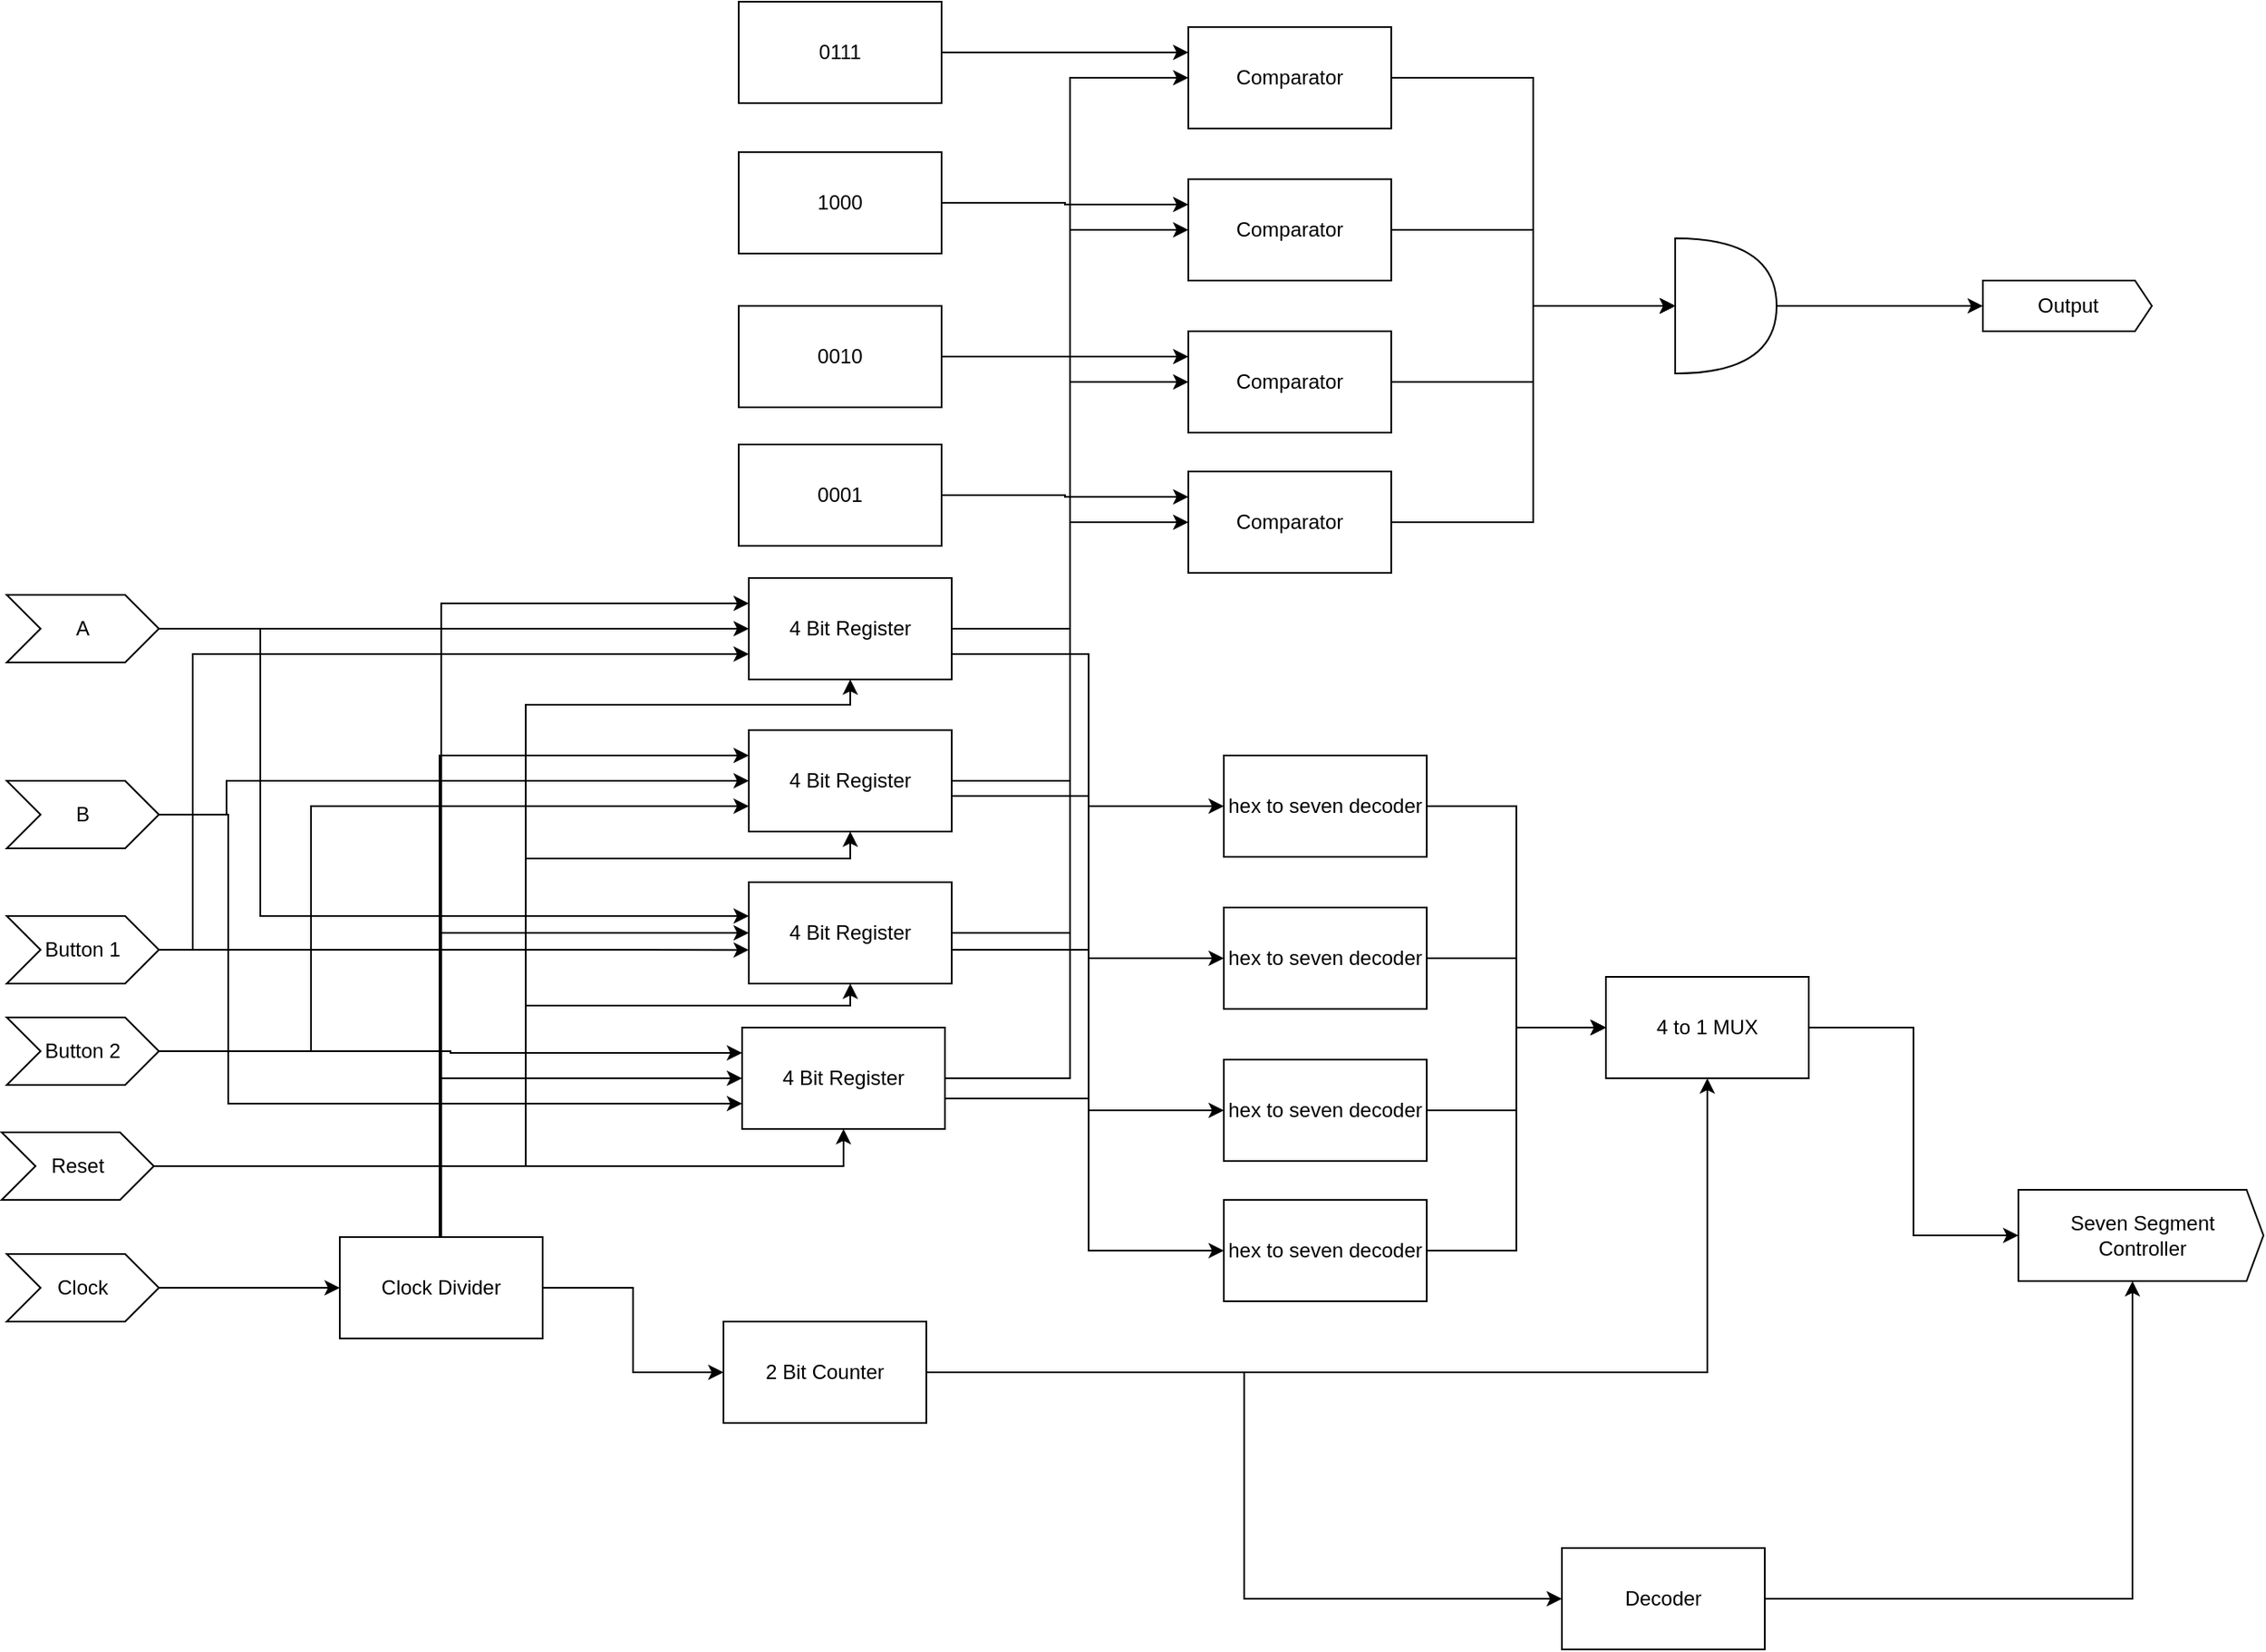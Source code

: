 <mxfile version="21.6.8" type="github">
  <diagram name="Page-1" id="7iQI0XhJTUdTtdxksedm">
    <mxGraphModel dx="1948" dy="1008" grid="0" gridSize="10" guides="1" tooltips="1" connect="1" arrows="1" fold="1" page="1" pageScale="1" pageWidth="1654" pageHeight="2336" math="0" shadow="0">
      <root>
        <mxCell id="0" />
        <mxCell id="1" parent="0" />
        <mxCell id="j7TbNcUkvabFL7DzDwBI-13" style="edgeStyle=orthogonalEdgeStyle;rounded=0;orthogonalLoop=1;jettySize=auto;html=1;" parent="1" source="j7TbNcUkvabFL7DzDwBI-1" target="j7TbNcUkvabFL7DzDwBI-5" edge="1">
          <mxGeometry relative="1" as="geometry" />
        </mxCell>
        <mxCell id="j7TbNcUkvabFL7DzDwBI-14" style="edgeStyle=orthogonalEdgeStyle;rounded=0;orthogonalLoop=1;jettySize=auto;html=1;entryX=0;entryY=0.334;entryDx=0;entryDy=0;entryPerimeter=0;" parent="1" source="j7TbNcUkvabFL7DzDwBI-1" target="j7TbNcUkvabFL7DzDwBI-7" edge="1">
          <mxGeometry relative="1" as="geometry">
            <Array as="points">
              <mxPoint x="320" y="400" />
              <mxPoint x="320" y="570" />
            </Array>
          </mxGeometry>
        </mxCell>
        <mxCell id="j7TbNcUkvabFL7DzDwBI-1" value="A" style="shape=step;perimeter=stepPerimeter;whiteSpace=wrap;html=1;fixedSize=1;" parent="1" vertex="1">
          <mxGeometry x="170" y="380" width="90" height="40" as="geometry" />
        </mxCell>
        <mxCell id="j7TbNcUkvabFL7DzDwBI-15" style="edgeStyle=orthogonalEdgeStyle;rounded=0;orthogonalLoop=1;jettySize=auto;html=1;" parent="1" source="j7TbNcUkvabFL7DzDwBI-2" target="j7TbNcUkvabFL7DzDwBI-6" edge="1">
          <mxGeometry relative="1" as="geometry">
            <Array as="points">
              <mxPoint x="300" y="510" />
              <mxPoint x="300" y="490" />
            </Array>
          </mxGeometry>
        </mxCell>
        <mxCell id="j7TbNcUkvabFL7DzDwBI-27" style="edgeStyle=orthogonalEdgeStyle;rounded=0;orthogonalLoop=1;jettySize=auto;html=1;entryX=0;entryY=0.75;entryDx=0;entryDy=0;" parent="1" source="j7TbNcUkvabFL7DzDwBI-2" target="j7TbNcUkvabFL7DzDwBI-8" edge="1">
          <mxGeometry relative="1" as="geometry">
            <Array as="points">
              <mxPoint x="301" y="510" />
              <mxPoint x="301" y="681" />
            </Array>
          </mxGeometry>
        </mxCell>
        <mxCell id="j7TbNcUkvabFL7DzDwBI-2" value="B" style="shape=step;perimeter=stepPerimeter;whiteSpace=wrap;html=1;fixedSize=1;" parent="1" vertex="1">
          <mxGeometry x="170" y="490" width="90" height="40" as="geometry" />
        </mxCell>
        <mxCell id="j7TbNcUkvabFL7DzDwBI-18" style="edgeStyle=orthogonalEdgeStyle;rounded=0;orthogonalLoop=1;jettySize=auto;html=1;entryX=0;entryY=0.75;entryDx=0;entryDy=0;" parent="1" source="j7TbNcUkvabFL7DzDwBI-3" target="j7TbNcUkvabFL7DzDwBI-5" edge="1">
          <mxGeometry relative="1" as="geometry">
            <Array as="points">
              <mxPoint x="280" y="590" />
              <mxPoint x="280" y="415" />
            </Array>
          </mxGeometry>
        </mxCell>
        <mxCell id="j7TbNcUkvabFL7DzDwBI-21" style="edgeStyle=orthogonalEdgeStyle;rounded=0;orthogonalLoop=1;jettySize=auto;html=1;entryX=0;entryY=0.668;entryDx=0;entryDy=0;entryPerimeter=0;" parent="1" source="j7TbNcUkvabFL7DzDwBI-3" target="j7TbNcUkvabFL7DzDwBI-7" edge="1">
          <mxGeometry relative="1" as="geometry" />
        </mxCell>
        <mxCell id="j7TbNcUkvabFL7DzDwBI-3" value="Button 1" style="shape=step;perimeter=stepPerimeter;whiteSpace=wrap;html=1;fixedSize=1;" parent="1" vertex="1">
          <mxGeometry x="170" y="570" width="90" height="40" as="geometry" />
        </mxCell>
        <mxCell id="j7TbNcUkvabFL7DzDwBI-22" style="edgeStyle=orthogonalEdgeStyle;rounded=0;orthogonalLoop=1;jettySize=auto;html=1;entryX=0;entryY=0.75;entryDx=0;entryDy=0;" parent="1" source="j7TbNcUkvabFL7DzDwBI-4" target="j7TbNcUkvabFL7DzDwBI-6" edge="1">
          <mxGeometry relative="1" as="geometry">
            <Array as="points">
              <mxPoint x="350" y="650" />
              <mxPoint x="350" y="505" />
            </Array>
          </mxGeometry>
        </mxCell>
        <mxCell id="j7TbNcUkvabFL7DzDwBI-25" style="edgeStyle=orthogonalEdgeStyle;rounded=0;orthogonalLoop=1;jettySize=auto;html=1;entryX=0;entryY=0.25;entryDx=0;entryDy=0;" parent="1" source="j7TbNcUkvabFL7DzDwBI-4" target="j7TbNcUkvabFL7DzDwBI-8" edge="1">
          <mxGeometry relative="1" as="geometry" />
        </mxCell>
        <mxCell id="j7TbNcUkvabFL7DzDwBI-4" value="Button 2" style="shape=step;perimeter=stepPerimeter;whiteSpace=wrap;html=1;fixedSize=1;" parent="1" vertex="1">
          <mxGeometry x="170" y="630" width="90" height="40" as="geometry" />
        </mxCell>
        <mxCell id="j7TbNcUkvabFL7DzDwBI-40" style="edgeStyle=orthogonalEdgeStyle;rounded=0;orthogonalLoop=1;jettySize=auto;html=1;entryX=0;entryY=0.5;entryDx=0;entryDy=0;" parent="1" source="j7TbNcUkvabFL7DzDwBI-5" target="j7TbNcUkvabFL7DzDwBI-36" edge="1">
          <mxGeometry relative="1" as="geometry" />
        </mxCell>
        <mxCell id="j7TbNcUkvabFL7DzDwBI-49" style="edgeStyle=orthogonalEdgeStyle;rounded=0;orthogonalLoop=1;jettySize=auto;html=1;entryX=0;entryY=0.5;entryDx=0;entryDy=0;" parent="1" source="j7TbNcUkvabFL7DzDwBI-5" target="j7TbNcUkvabFL7DzDwBI-44" edge="1">
          <mxGeometry relative="1" as="geometry">
            <Array as="points">
              <mxPoint x="810" y="415" />
              <mxPoint x="810" y="505" />
            </Array>
          </mxGeometry>
        </mxCell>
        <mxCell id="j7TbNcUkvabFL7DzDwBI-5" value="4 Bit Register" style="rounded=0;whiteSpace=wrap;html=1;" parent="1" vertex="1">
          <mxGeometry x="609" y="370" width="120" height="60" as="geometry" />
        </mxCell>
        <mxCell id="j7TbNcUkvabFL7DzDwBI-41" style="edgeStyle=orthogonalEdgeStyle;rounded=0;orthogonalLoop=1;jettySize=auto;html=1;entryX=0;entryY=0.5;entryDx=0;entryDy=0;" parent="1" source="j7TbNcUkvabFL7DzDwBI-6" target="j7TbNcUkvabFL7DzDwBI-37" edge="1">
          <mxGeometry relative="1" as="geometry" />
        </mxCell>
        <mxCell id="j7TbNcUkvabFL7DzDwBI-50" style="edgeStyle=orthogonalEdgeStyle;rounded=0;orthogonalLoop=1;jettySize=auto;html=1;entryX=0;entryY=0.5;entryDx=0;entryDy=0;" parent="1" source="j7TbNcUkvabFL7DzDwBI-6" target="j7TbNcUkvabFL7DzDwBI-45" edge="1">
          <mxGeometry relative="1" as="geometry">
            <Array as="points">
              <mxPoint x="810" y="499" />
              <mxPoint x="810" y="595" />
            </Array>
          </mxGeometry>
        </mxCell>
        <mxCell id="j7TbNcUkvabFL7DzDwBI-6" value="4 Bit Register" style="rounded=0;whiteSpace=wrap;html=1;" parent="1" vertex="1">
          <mxGeometry x="609" y="460" width="120" height="60" as="geometry" />
        </mxCell>
        <mxCell id="j7TbNcUkvabFL7DzDwBI-42" style="edgeStyle=orthogonalEdgeStyle;rounded=0;orthogonalLoop=1;jettySize=auto;html=1;entryX=0;entryY=0.5;entryDx=0;entryDy=0;" parent="1" source="j7TbNcUkvabFL7DzDwBI-7" target="j7TbNcUkvabFL7DzDwBI-38" edge="1">
          <mxGeometry relative="1" as="geometry" />
        </mxCell>
        <mxCell id="j7TbNcUkvabFL7DzDwBI-51" style="edgeStyle=orthogonalEdgeStyle;rounded=0;orthogonalLoop=1;jettySize=auto;html=1;entryX=0;entryY=0.5;entryDx=0;entryDy=0;" parent="1" source="j7TbNcUkvabFL7DzDwBI-7" target="j7TbNcUkvabFL7DzDwBI-46" edge="1">
          <mxGeometry relative="1" as="geometry">
            <Array as="points">
              <mxPoint x="810" y="590" />
              <mxPoint x="810" y="685" />
            </Array>
          </mxGeometry>
        </mxCell>
        <mxCell id="j7TbNcUkvabFL7DzDwBI-7" value="4 Bit Register" style="rounded=0;whiteSpace=wrap;html=1;" parent="1" vertex="1">
          <mxGeometry x="609" y="550" width="120" height="60" as="geometry" />
        </mxCell>
        <mxCell id="j7TbNcUkvabFL7DzDwBI-43" style="edgeStyle=orthogonalEdgeStyle;rounded=0;orthogonalLoop=1;jettySize=auto;html=1;entryX=0;entryY=0.5;entryDx=0;entryDy=0;" parent="1" source="j7TbNcUkvabFL7DzDwBI-8" target="j7TbNcUkvabFL7DzDwBI-39" edge="1">
          <mxGeometry relative="1" as="geometry">
            <Array as="points">
              <mxPoint x="799" y="666" />
              <mxPoint x="799" y="337" />
            </Array>
          </mxGeometry>
        </mxCell>
        <mxCell id="j7TbNcUkvabFL7DzDwBI-52" style="edgeStyle=orthogonalEdgeStyle;rounded=0;orthogonalLoop=1;jettySize=auto;html=1;entryX=0;entryY=0.5;entryDx=0;entryDy=0;" parent="1" source="j7TbNcUkvabFL7DzDwBI-8" target="j7TbNcUkvabFL7DzDwBI-47" edge="1">
          <mxGeometry relative="1" as="geometry">
            <Array as="points">
              <mxPoint x="810" y="678" />
              <mxPoint x="810" y="768" />
            </Array>
          </mxGeometry>
        </mxCell>
        <mxCell id="j7TbNcUkvabFL7DzDwBI-8" value="4 Bit Register" style="rounded=0;whiteSpace=wrap;html=1;" parent="1" vertex="1">
          <mxGeometry x="605" y="636" width="120" height="60" as="geometry" />
        </mxCell>
        <mxCell id="j7TbNcUkvabFL7DzDwBI-12" value="" style="edgeStyle=orthogonalEdgeStyle;rounded=0;orthogonalLoop=1;jettySize=auto;html=1;" parent="1" source="j7TbNcUkvabFL7DzDwBI-9" target="j7TbNcUkvabFL7DzDwBI-11" edge="1">
          <mxGeometry relative="1" as="geometry" />
        </mxCell>
        <mxCell id="j7TbNcUkvabFL7DzDwBI-9" value="Clock" style="shape=step;perimeter=stepPerimeter;whiteSpace=wrap;html=1;fixedSize=1;" parent="1" vertex="1">
          <mxGeometry x="170" y="770" width="90" height="40" as="geometry" />
        </mxCell>
        <mxCell id="j7TbNcUkvabFL7DzDwBI-29" style="edgeStyle=orthogonalEdgeStyle;rounded=0;orthogonalLoop=1;jettySize=auto;html=1;entryX=0;entryY=0.5;entryDx=0;entryDy=0;" parent="1" source="j7TbNcUkvabFL7DzDwBI-11" target="j7TbNcUkvabFL7DzDwBI-8" edge="1">
          <mxGeometry relative="1" as="geometry">
            <Array as="points">
              <mxPoint x="427" y="666" />
            </Array>
          </mxGeometry>
        </mxCell>
        <mxCell id="j7TbNcUkvabFL7DzDwBI-31" style="edgeStyle=orthogonalEdgeStyle;rounded=0;orthogonalLoop=1;jettySize=auto;html=1;entryX=0;entryY=0.5;entryDx=0;entryDy=0;" parent="1" source="j7TbNcUkvabFL7DzDwBI-11" target="j7TbNcUkvabFL7DzDwBI-7" edge="1">
          <mxGeometry relative="1" as="geometry">
            <Array as="points">
              <mxPoint x="427" y="580" />
            </Array>
          </mxGeometry>
        </mxCell>
        <mxCell id="j7TbNcUkvabFL7DzDwBI-33" style="edgeStyle=orthogonalEdgeStyle;rounded=0;orthogonalLoop=1;jettySize=auto;html=1;entryX=0;entryY=0.25;entryDx=0;entryDy=0;" parent="1" source="j7TbNcUkvabFL7DzDwBI-11" target="j7TbNcUkvabFL7DzDwBI-6" edge="1">
          <mxGeometry relative="1" as="geometry">
            <Array as="points">
              <mxPoint x="426" y="475" />
            </Array>
          </mxGeometry>
        </mxCell>
        <mxCell id="j7TbNcUkvabFL7DzDwBI-34" style="edgeStyle=orthogonalEdgeStyle;rounded=0;orthogonalLoop=1;jettySize=auto;html=1;entryX=0;entryY=0.25;entryDx=0;entryDy=0;" parent="1" source="j7TbNcUkvabFL7DzDwBI-11" target="j7TbNcUkvabFL7DzDwBI-5" edge="1">
          <mxGeometry relative="1" as="geometry">
            <Array as="points">
              <mxPoint x="427" y="385" />
            </Array>
          </mxGeometry>
        </mxCell>
        <mxCell id="2xtCYBQMcIRFBoawVPcu-21" style="edgeStyle=orthogonalEdgeStyle;rounded=0;orthogonalLoop=1;jettySize=auto;html=1;" parent="1" source="j7TbNcUkvabFL7DzDwBI-11" target="2xtCYBQMcIRFBoawVPcu-20" edge="1">
          <mxGeometry relative="1" as="geometry" />
        </mxCell>
        <mxCell id="j7TbNcUkvabFL7DzDwBI-11" value="Clock Divider" style="rounded=0;whiteSpace=wrap;html=1;" parent="1" vertex="1">
          <mxGeometry x="367" y="760" width="120" height="60" as="geometry" />
        </mxCell>
        <mxCell id="2xtCYBQMcIRFBoawVPcu-7" style="edgeStyle=orthogonalEdgeStyle;rounded=0;orthogonalLoop=1;jettySize=auto;html=1;entryX=0;entryY=0.5;entryDx=0;entryDy=0;entryPerimeter=0;" parent="1" source="j7TbNcUkvabFL7DzDwBI-36" target="2xtCYBQMcIRFBoawVPcu-6" edge="1">
          <mxGeometry relative="1" as="geometry" />
        </mxCell>
        <mxCell id="j7TbNcUkvabFL7DzDwBI-36" value="Comparator" style="rounded=0;whiteSpace=wrap;html=1;" parent="1" vertex="1">
          <mxGeometry x="869" y="44" width="120" height="60" as="geometry" />
        </mxCell>
        <mxCell id="2xtCYBQMcIRFBoawVPcu-8" style="edgeStyle=orthogonalEdgeStyle;rounded=0;orthogonalLoop=1;jettySize=auto;html=1;entryX=0;entryY=0.5;entryDx=0;entryDy=0;entryPerimeter=0;" parent="1" source="j7TbNcUkvabFL7DzDwBI-37" target="2xtCYBQMcIRFBoawVPcu-6" edge="1">
          <mxGeometry relative="1" as="geometry" />
        </mxCell>
        <mxCell id="j7TbNcUkvabFL7DzDwBI-37" value="Comparator" style="rounded=0;whiteSpace=wrap;html=1;" parent="1" vertex="1">
          <mxGeometry x="869" y="134" width="120" height="60" as="geometry" />
        </mxCell>
        <mxCell id="2xtCYBQMcIRFBoawVPcu-9" style="edgeStyle=orthogonalEdgeStyle;rounded=0;orthogonalLoop=1;jettySize=auto;html=1;entryX=0;entryY=0.5;entryDx=0;entryDy=0;entryPerimeter=0;" parent="1" source="j7TbNcUkvabFL7DzDwBI-38" target="2xtCYBQMcIRFBoawVPcu-6" edge="1">
          <mxGeometry relative="1" as="geometry" />
        </mxCell>
        <mxCell id="j7TbNcUkvabFL7DzDwBI-38" value="Comparator" style="rounded=0;whiteSpace=wrap;html=1;" parent="1" vertex="1">
          <mxGeometry x="869" y="224" width="120" height="60" as="geometry" />
        </mxCell>
        <mxCell id="2xtCYBQMcIRFBoawVPcu-10" style="edgeStyle=orthogonalEdgeStyle;rounded=0;orthogonalLoop=1;jettySize=auto;html=1;entryX=0;entryY=0.5;entryDx=0;entryDy=0;entryPerimeter=0;" parent="1" source="j7TbNcUkvabFL7DzDwBI-39" target="2xtCYBQMcIRFBoawVPcu-6" edge="1">
          <mxGeometry relative="1" as="geometry" />
        </mxCell>
        <mxCell id="j7TbNcUkvabFL7DzDwBI-39" value="Comparator" style="rounded=0;whiteSpace=wrap;html=1;" parent="1" vertex="1">
          <mxGeometry x="869" y="307" width="120" height="60" as="geometry" />
        </mxCell>
        <mxCell id="2xtCYBQMcIRFBoawVPcu-16" style="edgeStyle=orthogonalEdgeStyle;rounded=0;orthogonalLoop=1;jettySize=auto;html=1;entryX=0;entryY=0.5;entryDx=0;entryDy=0;" parent="1" source="j7TbNcUkvabFL7DzDwBI-44" target="2xtCYBQMcIRFBoawVPcu-15" edge="1">
          <mxGeometry relative="1" as="geometry" />
        </mxCell>
        <mxCell id="j7TbNcUkvabFL7DzDwBI-44" value="hex to seven decoder" style="rounded=0;whiteSpace=wrap;html=1;" parent="1" vertex="1">
          <mxGeometry x="890" y="475" width="120" height="60" as="geometry" />
        </mxCell>
        <mxCell id="2xtCYBQMcIRFBoawVPcu-17" style="edgeStyle=orthogonalEdgeStyle;rounded=0;orthogonalLoop=1;jettySize=auto;html=1;entryX=0;entryY=0.5;entryDx=0;entryDy=0;" parent="1" source="j7TbNcUkvabFL7DzDwBI-45" target="2xtCYBQMcIRFBoawVPcu-15" edge="1">
          <mxGeometry relative="1" as="geometry" />
        </mxCell>
        <mxCell id="j7TbNcUkvabFL7DzDwBI-45" value="hex to seven decoder" style="rounded=0;whiteSpace=wrap;html=1;" parent="1" vertex="1">
          <mxGeometry x="890" y="565" width="120" height="60" as="geometry" />
        </mxCell>
        <mxCell id="2xtCYBQMcIRFBoawVPcu-18" style="edgeStyle=orthogonalEdgeStyle;rounded=0;orthogonalLoop=1;jettySize=auto;html=1;entryX=0;entryY=0.5;entryDx=0;entryDy=0;" parent="1" source="j7TbNcUkvabFL7DzDwBI-46" target="2xtCYBQMcIRFBoawVPcu-15" edge="1">
          <mxGeometry relative="1" as="geometry" />
        </mxCell>
        <mxCell id="j7TbNcUkvabFL7DzDwBI-46" value="hex to seven decoder" style="rounded=0;whiteSpace=wrap;html=1;" parent="1" vertex="1">
          <mxGeometry x="890" y="655" width="120" height="60" as="geometry" />
        </mxCell>
        <mxCell id="2xtCYBQMcIRFBoawVPcu-19" style="edgeStyle=orthogonalEdgeStyle;rounded=0;orthogonalLoop=1;jettySize=auto;html=1;entryX=0;entryY=0.5;entryDx=0;entryDy=0;" parent="1" source="j7TbNcUkvabFL7DzDwBI-47" target="2xtCYBQMcIRFBoawVPcu-15" edge="1">
          <mxGeometry relative="1" as="geometry" />
        </mxCell>
        <mxCell id="j7TbNcUkvabFL7DzDwBI-47" value="hex to seven decoder" style="rounded=0;whiteSpace=wrap;html=1;" parent="1" vertex="1">
          <mxGeometry x="890" y="738" width="120" height="60" as="geometry" />
        </mxCell>
        <mxCell id="2xtCYBQMcIRFBoawVPcu-2" style="edgeStyle=orthogonalEdgeStyle;rounded=0;orthogonalLoop=1;jettySize=auto;html=1;entryX=0.5;entryY=1;entryDx=0;entryDy=0;" parent="1" source="2xtCYBQMcIRFBoawVPcu-1" target="j7TbNcUkvabFL7DzDwBI-8" edge="1">
          <mxGeometry relative="1" as="geometry" />
        </mxCell>
        <mxCell id="2xtCYBQMcIRFBoawVPcu-3" style="edgeStyle=orthogonalEdgeStyle;rounded=0;orthogonalLoop=1;jettySize=auto;html=1;entryX=0.5;entryY=1;entryDx=0;entryDy=0;" parent="1" source="2xtCYBQMcIRFBoawVPcu-1" target="j7TbNcUkvabFL7DzDwBI-7" edge="1">
          <mxGeometry relative="1" as="geometry">
            <Array as="points">
              <mxPoint x="477" y="718" />
              <mxPoint x="477" y="623" />
              <mxPoint x="669" y="623" />
            </Array>
          </mxGeometry>
        </mxCell>
        <mxCell id="2xtCYBQMcIRFBoawVPcu-4" style="edgeStyle=orthogonalEdgeStyle;rounded=0;orthogonalLoop=1;jettySize=auto;html=1;" parent="1" source="2xtCYBQMcIRFBoawVPcu-1" target="j7TbNcUkvabFL7DzDwBI-6" edge="1">
          <mxGeometry relative="1" as="geometry">
            <Array as="points">
              <mxPoint x="477" y="718" />
              <mxPoint x="477" y="536" />
              <mxPoint x="669" y="536" />
            </Array>
          </mxGeometry>
        </mxCell>
        <mxCell id="2xtCYBQMcIRFBoawVPcu-5" style="edgeStyle=orthogonalEdgeStyle;rounded=0;orthogonalLoop=1;jettySize=auto;html=1;" parent="1" source="2xtCYBQMcIRFBoawVPcu-1" target="j7TbNcUkvabFL7DzDwBI-5" edge="1">
          <mxGeometry relative="1" as="geometry">
            <Array as="points">
              <mxPoint x="477" y="718" />
              <mxPoint x="477" y="445" />
              <mxPoint x="669" y="445" />
            </Array>
          </mxGeometry>
        </mxCell>
        <mxCell id="2xtCYBQMcIRFBoawVPcu-1" value="Reset" style="shape=step;perimeter=stepPerimeter;whiteSpace=wrap;html=1;fixedSize=1;" parent="1" vertex="1">
          <mxGeometry x="167" y="698" width="90" height="40" as="geometry" />
        </mxCell>
        <mxCell id="2xtCYBQMcIRFBoawVPcu-13" style="edgeStyle=orthogonalEdgeStyle;rounded=0;orthogonalLoop=1;jettySize=auto;html=1;entryX=0;entryY=0.5;entryDx=0;entryDy=0;entryPerimeter=0;" parent="1" source="2xtCYBQMcIRFBoawVPcu-6" target="Ac5ww-F_62EvvBqQqva2-3" edge="1">
          <mxGeometry relative="1" as="geometry">
            <mxPoint x="1328" y="209" as="targetPoint" />
          </mxGeometry>
        </mxCell>
        <mxCell id="2xtCYBQMcIRFBoawVPcu-6" value="" style="shape=or;whiteSpace=wrap;html=1;" parent="1" vertex="1">
          <mxGeometry x="1157" y="169" width="60" height="80" as="geometry" />
        </mxCell>
        <mxCell id="Ac5ww-F_62EvvBqQqva2-6" style="edgeStyle=orthogonalEdgeStyle;rounded=0;orthogonalLoop=1;jettySize=auto;html=1;entryX=0;entryY=0.5;entryDx=0;entryDy=0;entryPerimeter=0;" parent="1" source="2xtCYBQMcIRFBoawVPcu-15" target="Ac5ww-F_62EvvBqQqva2-4" edge="1">
          <mxGeometry relative="1" as="geometry" />
        </mxCell>
        <mxCell id="2xtCYBQMcIRFBoawVPcu-15" value="4 to 1 MUX" style="rounded=0;whiteSpace=wrap;html=1;" parent="1" vertex="1">
          <mxGeometry x="1116" y="606" width="120" height="60" as="geometry" />
        </mxCell>
        <mxCell id="Ac5ww-F_62EvvBqQqva2-1" style="edgeStyle=orthogonalEdgeStyle;rounded=0;orthogonalLoop=1;jettySize=auto;html=1;entryX=0;entryY=0.5;entryDx=0;entryDy=0;" parent="1" source="2xtCYBQMcIRFBoawVPcu-20" target="2xtCYBQMcIRFBoawVPcu-22" edge="1">
          <mxGeometry relative="1" as="geometry" />
        </mxCell>
        <mxCell id="Ac5ww-F_62EvvBqQqva2-2" style="edgeStyle=orthogonalEdgeStyle;rounded=0;orthogonalLoop=1;jettySize=auto;html=1;" parent="1" source="2xtCYBQMcIRFBoawVPcu-20" target="2xtCYBQMcIRFBoawVPcu-15" edge="1">
          <mxGeometry relative="1" as="geometry" />
        </mxCell>
        <mxCell id="2xtCYBQMcIRFBoawVPcu-20" value="2 Bit Counter" style="rounded=0;whiteSpace=wrap;html=1;" parent="1" vertex="1">
          <mxGeometry x="594" y="810" width="120" height="60" as="geometry" />
        </mxCell>
        <mxCell id="Ac5ww-F_62EvvBqQqva2-5" style="edgeStyle=orthogonalEdgeStyle;rounded=0;orthogonalLoop=1;jettySize=auto;html=1;entryX=0;entryY=0;entryDx=67.5;entryDy=54;entryPerimeter=0;" parent="1" source="2xtCYBQMcIRFBoawVPcu-22" target="Ac5ww-F_62EvvBqQqva2-4" edge="1">
          <mxGeometry relative="1" as="geometry" />
        </mxCell>
        <mxCell id="2xtCYBQMcIRFBoawVPcu-22" value="Decoder" style="rounded=0;whiteSpace=wrap;html=1;" parent="1" vertex="1">
          <mxGeometry x="1090" y="944" width="120" height="60" as="geometry" />
        </mxCell>
        <mxCell id="2xtCYBQMcIRFBoawVPcu-32" style="edgeStyle=orthogonalEdgeStyle;rounded=0;orthogonalLoop=1;jettySize=auto;html=1;entryX=0;entryY=0.25;entryDx=0;entryDy=0;" parent="1" source="2xtCYBQMcIRFBoawVPcu-25" target="j7TbNcUkvabFL7DzDwBI-36" edge="1">
          <mxGeometry relative="1" as="geometry" />
        </mxCell>
        <mxCell id="2xtCYBQMcIRFBoawVPcu-25" value="0111" style="rounded=0;whiteSpace=wrap;html=1;" parent="1" vertex="1">
          <mxGeometry x="603" y="29" width="120" height="60" as="geometry" />
        </mxCell>
        <mxCell id="2xtCYBQMcIRFBoawVPcu-31" style="edgeStyle=orthogonalEdgeStyle;rounded=0;orthogonalLoop=1;jettySize=auto;html=1;entryX=0;entryY=0.25;entryDx=0;entryDy=0;" parent="1" source="2xtCYBQMcIRFBoawVPcu-26" target="j7TbNcUkvabFL7DzDwBI-37" edge="1">
          <mxGeometry relative="1" as="geometry" />
        </mxCell>
        <mxCell id="2xtCYBQMcIRFBoawVPcu-26" value="1000" style="rounded=0;whiteSpace=wrap;html=1;" parent="1" vertex="1">
          <mxGeometry x="603" y="118" width="120" height="60" as="geometry" />
        </mxCell>
        <mxCell id="2xtCYBQMcIRFBoawVPcu-30" style="edgeStyle=orthogonalEdgeStyle;rounded=0;orthogonalLoop=1;jettySize=auto;html=1;entryX=0;entryY=0.25;entryDx=0;entryDy=0;" parent="1" source="2xtCYBQMcIRFBoawVPcu-27" target="j7TbNcUkvabFL7DzDwBI-38" edge="1">
          <mxGeometry relative="1" as="geometry" />
        </mxCell>
        <mxCell id="2xtCYBQMcIRFBoawVPcu-27" value="0010" style="rounded=0;whiteSpace=wrap;html=1;" parent="1" vertex="1">
          <mxGeometry x="603" y="209" width="120" height="60" as="geometry" />
        </mxCell>
        <mxCell id="2xtCYBQMcIRFBoawVPcu-29" style="edgeStyle=orthogonalEdgeStyle;rounded=0;orthogonalLoop=1;jettySize=auto;html=1;entryX=0;entryY=0.25;entryDx=0;entryDy=0;" parent="1" source="2xtCYBQMcIRFBoawVPcu-28" target="j7TbNcUkvabFL7DzDwBI-39" edge="1">
          <mxGeometry relative="1" as="geometry" />
        </mxCell>
        <mxCell id="2xtCYBQMcIRFBoawVPcu-28" value="0001" style="rounded=0;whiteSpace=wrap;html=1;" parent="1" vertex="1">
          <mxGeometry x="603" y="291" width="120" height="60" as="geometry" />
        </mxCell>
        <mxCell id="Ac5ww-F_62EvvBqQqva2-3" value="Output" style="html=1;shadow=0;dashed=0;align=center;verticalAlign=middle;shape=mxgraph.arrows2.arrow;dy=0;dx=10;notch=0;" parent="1" vertex="1">
          <mxGeometry x="1339" y="194" width="100" height="30" as="geometry" />
        </mxCell>
        <mxCell id="Ac5ww-F_62EvvBqQqva2-4" value="Seven Segment &lt;br&gt;Controller" style="html=1;shadow=0;dashed=0;align=center;verticalAlign=middle;shape=mxgraph.arrows2.arrow;dy=0;dx=10;notch=0;" parent="1" vertex="1">
          <mxGeometry x="1360" y="732" width="145" height="54" as="geometry" />
        </mxCell>
      </root>
    </mxGraphModel>
  </diagram>
</mxfile>
